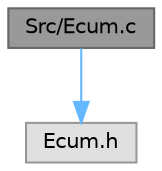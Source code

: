 digraph "Src/Ecum.c"
{
 // LATEX_PDF_SIZE
  bgcolor="transparent";
  edge [fontname=Helvetica,fontsize=10,labelfontname=Helvetica,labelfontsize=10];
  node [fontname=Helvetica,fontsize=10,shape=box,height=0.2,width=0.4];
  Node1 [id="Node000001",label="Src/Ecum.c",height=0.2,width=0.4,color="gray40", fillcolor="grey60", style="filled", fontcolor="black",tooltip="Initializes and de-initializes the OS, the SchM and the BswM as well as some basic software driver mo..."];
  Node1 -> Node2 [id="edge1_Node000001_Node000002",color="steelblue1",style="solid",tooltip=" "];
  Node2 [id="Node000002",label="Ecum.h",height=0.2,width=0.4,color="grey60", fillcolor="#E0E0E0", style="filled",tooltip=" "];
}
